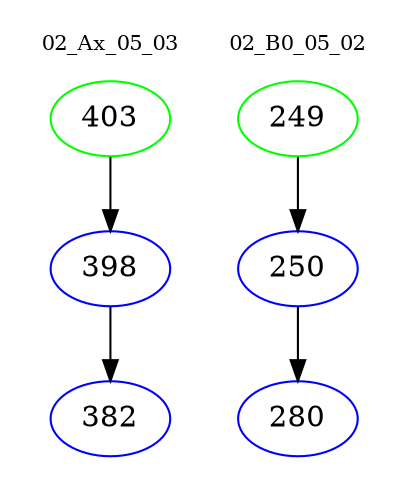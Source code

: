 digraph{
subgraph cluster_0 {
color = white
label = "02_Ax_05_03";
fontsize=10;
T0_403 [label="403", color="green"]
T0_403 -> T0_398 [color="black"]
T0_398 [label="398", color="blue"]
T0_398 -> T0_382 [color="black"]
T0_382 [label="382", color="blue"]
}
subgraph cluster_1 {
color = white
label = "02_B0_05_02";
fontsize=10;
T1_249 [label="249", color="green"]
T1_249 -> T1_250 [color="black"]
T1_250 [label="250", color="blue"]
T1_250 -> T1_280 [color="black"]
T1_280 [label="280", color="blue"]
}
}
